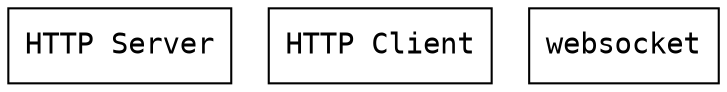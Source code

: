 digraph g
{
	node[shape="box", fontname="monospace"]
	edge[arrowhead=vee, arrowtail=vee, fontname="monospace", fontsize=10]
	HTTPS[label="HTTP Server"]
	HTTPC[label="HTTP Client"]
	websocket
}
